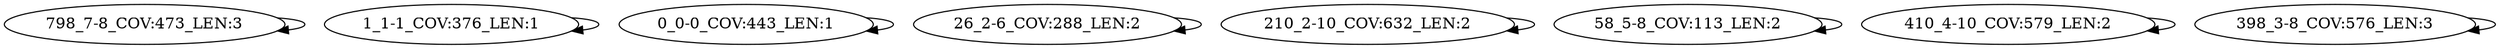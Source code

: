 digraph G {
    "798_7-8_COV:473_LEN:3" -> "798_7-8_COV:473_LEN:3";
    "1_1-1_COV:376_LEN:1" -> "1_1-1_COV:376_LEN:1";
    "0_0-0_COV:443_LEN:1" -> "0_0-0_COV:443_LEN:1";
    "26_2-6_COV:288_LEN:2" -> "26_2-6_COV:288_LEN:2";
    "210_2-10_COV:632_LEN:2" -> "210_2-10_COV:632_LEN:2";
    "58_5-8_COV:113_LEN:2" -> "58_5-8_COV:113_LEN:2";
    "410_4-10_COV:579_LEN:2" -> "410_4-10_COV:579_LEN:2";
    "398_3-8_COV:576_LEN:3" -> "398_3-8_COV:576_LEN:3";
}
